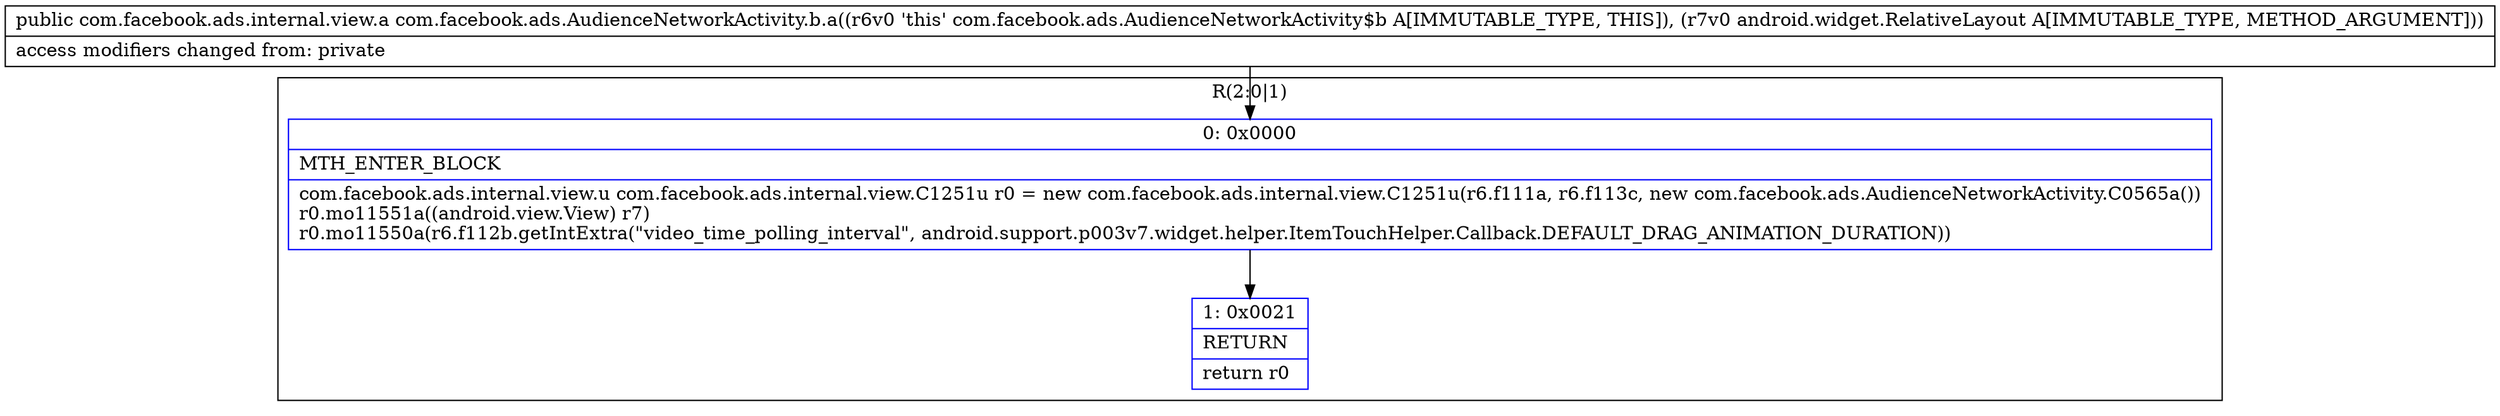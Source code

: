 digraph "CFG forcom.facebook.ads.AudienceNetworkActivity.b.a(Landroid\/widget\/RelativeLayout;)Lcom\/facebook\/ads\/internal\/view\/a;" {
subgraph cluster_Region_1002794056 {
label = "R(2:0|1)";
node [shape=record,color=blue];
Node_0 [shape=record,label="{0\:\ 0x0000|MTH_ENTER_BLOCK\l|com.facebook.ads.internal.view.u com.facebook.ads.internal.view.C1251u r0 = new com.facebook.ads.internal.view.C1251u(r6.f111a, r6.f113c, new com.facebook.ads.AudienceNetworkActivity.C0565a())\lr0.mo11551a((android.view.View) r7)\lr0.mo11550a(r6.f112b.getIntExtra(\"video_time_polling_interval\", android.support.p003v7.widget.helper.ItemTouchHelper.Callback.DEFAULT_DRAG_ANIMATION_DURATION))\l}"];
Node_1 [shape=record,label="{1\:\ 0x0021|RETURN\l|return r0\l}"];
}
MethodNode[shape=record,label="{public com.facebook.ads.internal.view.a com.facebook.ads.AudienceNetworkActivity.b.a((r6v0 'this' com.facebook.ads.AudienceNetworkActivity$b A[IMMUTABLE_TYPE, THIS]), (r7v0 android.widget.RelativeLayout A[IMMUTABLE_TYPE, METHOD_ARGUMENT]))  | access modifiers changed from: private\l}"];
MethodNode -> Node_0;
Node_0 -> Node_1;
}

